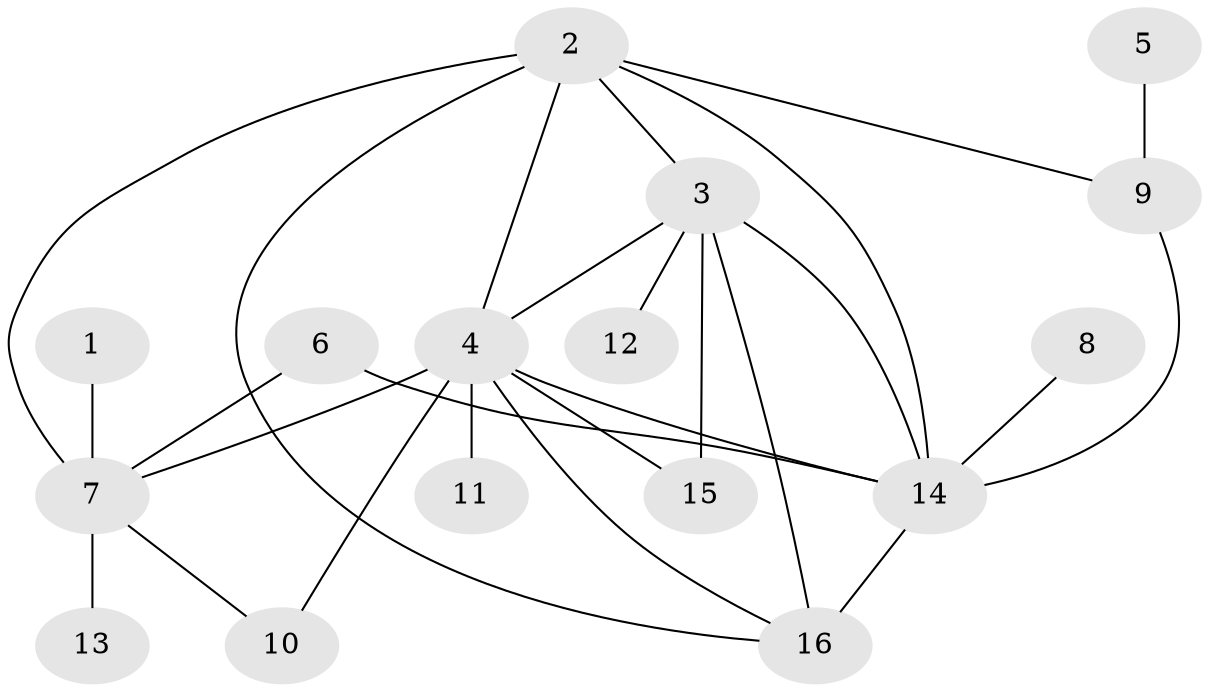 // original degree distribution, {7: 0.018867924528301886, 6: 0.03773584905660377, 4: 0.05660377358490566, 9: 0.018867924528301886, 5: 0.03773584905660377, 10: 0.03773584905660377, 2: 0.18867924528301888, 1: 0.5094339622641509, 3: 0.09433962264150944}
// Generated by graph-tools (version 1.1) at 2025/37/03/04/25 23:37:42]
// undirected, 16 vertices, 26 edges
graph export_dot {
  node [color=gray90,style=filled];
  1;
  2;
  3;
  4;
  5;
  6;
  7;
  8;
  9;
  10;
  11;
  12;
  13;
  14;
  15;
  16;
  1 -- 7 [weight=1.0];
  2 -- 3 [weight=1.0];
  2 -- 4 [weight=1.0];
  2 -- 7 [weight=1.0];
  2 -- 9 [weight=1.0];
  2 -- 14 [weight=1.0];
  2 -- 16 [weight=1.0];
  3 -- 4 [weight=1.0];
  3 -- 12 [weight=1.0];
  3 -- 14 [weight=1.0];
  3 -- 15 [weight=1.0];
  3 -- 16 [weight=1.0];
  4 -- 7 [weight=2.0];
  4 -- 10 [weight=1.0];
  4 -- 11 [weight=1.0];
  4 -- 14 [weight=2.0];
  4 -- 15 [weight=1.0];
  4 -- 16 [weight=1.0];
  5 -- 9 [weight=1.0];
  6 -- 7 [weight=1.0];
  6 -- 14 [weight=1.0];
  7 -- 10 [weight=1.0];
  7 -- 13 [weight=1.0];
  8 -- 14 [weight=1.0];
  9 -- 14 [weight=1.0];
  14 -- 16 [weight=2.0];
}
